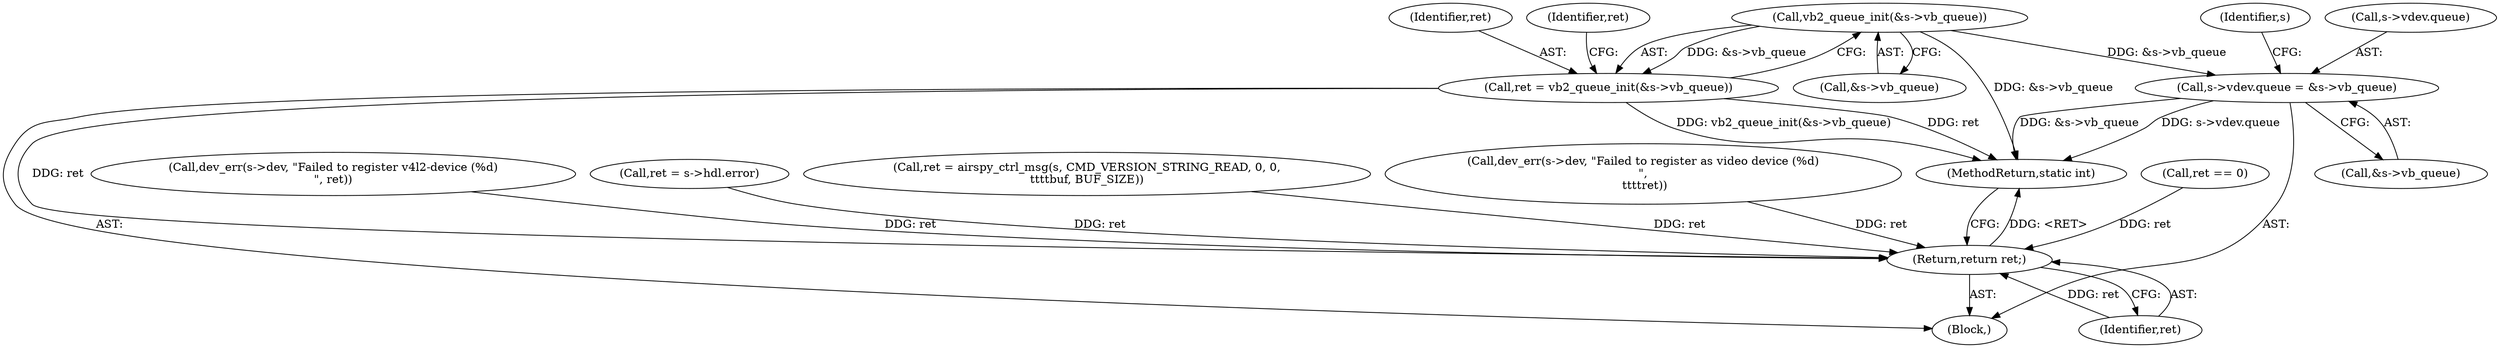 digraph "0_linux_aa93d1fee85c890a34f2510a310e55ee76a27848@pointer" {
"1000312" [label="(Call,vb2_queue_init(&s->vb_queue))"];
"1000310" [label="(Call,ret = vb2_queue_init(&s->vb_queue))"];
"1000595" [label="(Return,return ret;)"];
"1000331" [label="(Call,s->vdev.queue = &s->vb_queue)"];
"1000312" [label="(Call,vb2_queue_init(&s->vb_queue))"];
"1000313" [label="(Call,&s->vb_queue)"];
"1000318" [label="(Identifier,ret)"];
"1000310" [label="(Call,ret = vb2_queue_init(&s->vb_queue))"];
"1000332" [label="(Call,s->vdev.queue)"];
"1000596" [label="(Identifier,ret)"];
"1000331" [label="(Call,s->vdev.queue = &s->vb_queue)"];
"1000214" [label="(Call,ret == 0)"];
"1000380" [label="(Call,dev_err(s->dev, \"Failed to register v4l2-device (%d)\n\", ret))"];
"1000108" [label="(Block,)"];
"1000311" [label="(Identifier,ret)"];
"1000496" [label="(Call,ret = s->hdl.error)"];
"1000337" [label="(Call,&s->vb_queue)"];
"1000597" [label="(MethodReturn,static int)"];
"1000345" [label="(Identifier,s)"];
"1000217" [label="(Call,ret = airspy_ctrl_msg(s, CMD_VERSION_STRING_READ, 0, 0,\n\t\t\t\tbuf, BUF_SIZE))"];
"1000595" [label="(Return,return ret;)"];
"1000557" [label="(Call,dev_err(s->dev, \"Failed to register as video device (%d)\n\",\n \t\t\t\tret))"];
"1000312" -> "1000310"  [label="AST: "];
"1000312" -> "1000313"  [label="CFG: "];
"1000313" -> "1000312"  [label="AST: "];
"1000310" -> "1000312"  [label="CFG: "];
"1000312" -> "1000597"  [label="DDG: &s->vb_queue"];
"1000312" -> "1000310"  [label="DDG: &s->vb_queue"];
"1000312" -> "1000331"  [label="DDG: &s->vb_queue"];
"1000310" -> "1000108"  [label="AST: "];
"1000311" -> "1000310"  [label="AST: "];
"1000318" -> "1000310"  [label="CFG: "];
"1000310" -> "1000597"  [label="DDG: vb2_queue_init(&s->vb_queue)"];
"1000310" -> "1000597"  [label="DDG: ret"];
"1000310" -> "1000595"  [label="DDG: ret"];
"1000595" -> "1000108"  [label="AST: "];
"1000595" -> "1000596"  [label="CFG: "];
"1000596" -> "1000595"  [label="AST: "];
"1000597" -> "1000595"  [label="CFG: "];
"1000595" -> "1000597"  [label="DDG: <RET>"];
"1000596" -> "1000595"  [label="DDG: ret"];
"1000557" -> "1000595"  [label="DDG: ret"];
"1000496" -> "1000595"  [label="DDG: ret"];
"1000217" -> "1000595"  [label="DDG: ret"];
"1000214" -> "1000595"  [label="DDG: ret"];
"1000380" -> "1000595"  [label="DDG: ret"];
"1000331" -> "1000108"  [label="AST: "];
"1000331" -> "1000337"  [label="CFG: "];
"1000332" -> "1000331"  [label="AST: "];
"1000337" -> "1000331"  [label="AST: "];
"1000345" -> "1000331"  [label="CFG: "];
"1000331" -> "1000597"  [label="DDG: s->vdev.queue"];
"1000331" -> "1000597"  [label="DDG: &s->vb_queue"];
}

